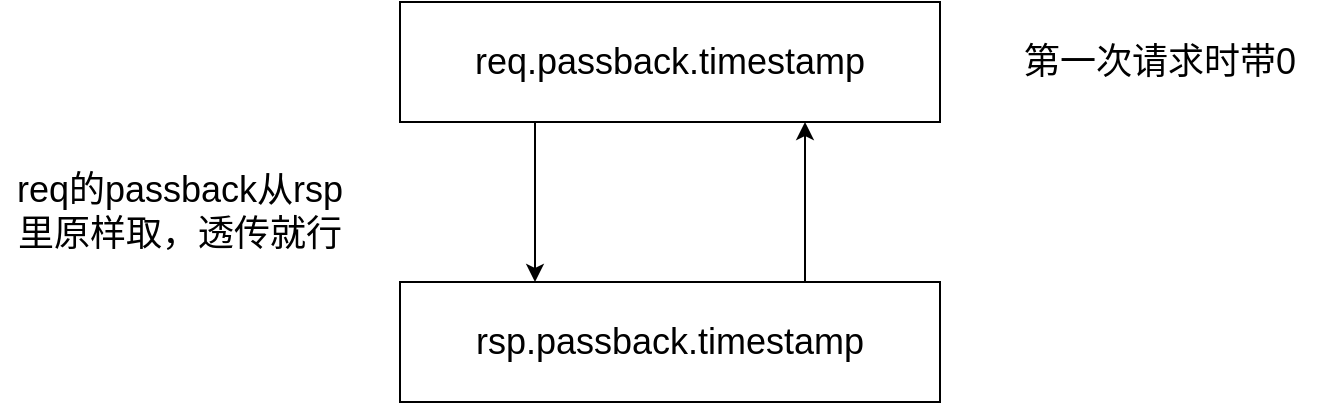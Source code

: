 <mxfile version="20.5.1" type="github">
  <diagram id="o9FnqxCM9WG1nVttvJCs" name="Page-1">
    <mxGraphModel dx="1234" dy="794" grid="1" gridSize="10" guides="1" tooltips="1" connect="1" arrows="1" fold="1" page="1" pageScale="1" pageWidth="850" pageHeight="1100" math="0" shadow="0">
      <root>
        <mxCell id="0" />
        <mxCell id="1" parent="0" />
        <mxCell id="POvZDfv9BHr6A5BS6j2C-5" style="edgeStyle=orthogonalEdgeStyle;rounded=0;orthogonalLoop=1;jettySize=auto;html=1;exitX=0.25;exitY=1;exitDx=0;exitDy=0;entryX=0.25;entryY=0;entryDx=0;entryDy=0;fontSize=18;" edge="1" parent="1" source="POvZDfv9BHr6A5BS6j2C-1" target="POvZDfv9BHr6A5BS6j2C-2">
          <mxGeometry relative="1" as="geometry" />
        </mxCell>
        <mxCell id="POvZDfv9BHr6A5BS6j2C-1" value="&lt;font style=&quot;font-size: 18px;&quot;&gt;req.passback.timestamp&lt;/font&gt;" style="rounded=0;whiteSpace=wrap;html=1;" vertex="1" parent="1">
          <mxGeometry x="330" y="160" width="270" height="60" as="geometry" />
        </mxCell>
        <mxCell id="POvZDfv9BHr6A5BS6j2C-6" style="edgeStyle=orthogonalEdgeStyle;rounded=0;orthogonalLoop=1;jettySize=auto;html=1;exitX=0.75;exitY=0;exitDx=0;exitDy=0;entryX=0.75;entryY=1;entryDx=0;entryDy=0;fontSize=18;" edge="1" parent="1" source="POvZDfv9BHr6A5BS6j2C-2" target="POvZDfv9BHr6A5BS6j2C-1">
          <mxGeometry relative="1" as="geometry" />
        </mxCell>
        <mxCell id="POvZDfv9BHr6A5BS6j2C-2" value="&lt;font style=&quot;font-size: 18px;&quot;&gt;rsp.passback.timestamp&lt;/font&gt;" style="rounded=0;whiteSpace=wrap;html=1;" vertex="1" parent="1">
          <mxGeometry x="330" y="300" width="270" height="60" as="geometry" />
        </mxCell>
        <mxCell id="POvZDfv9BHr6A5BS6j2C-4" value="第一次请求时带0" style="text;html=1;strokeColor=none;fillColor=none;align=center;verticalAlign=middle;whiteSpace=wrap;rounded=0;fontSize=18;" vertex="1" parent="1">
          <mxGeometry x="620" y="165" width="180" height="50" as="geometry" />
        </mxCell>
        <mxCell id="POvZDfv9BHr6A5BS6j2C-7" value="req的passback从rsp里原样取，透传就行" style="text;html=1;strokeColor=none;fillColor=none;align=center;verticalAlign=middle;whiteSpace=wrap;rounded=0;fontSize=18;" vertex="1" parent="1">
          <mxGeometry x="130" y="230" width="180" height="70" as="geometry" />
        </mxCell>
      </root>
    </mxGraphModel>
  </diagram>
</mxfile>
